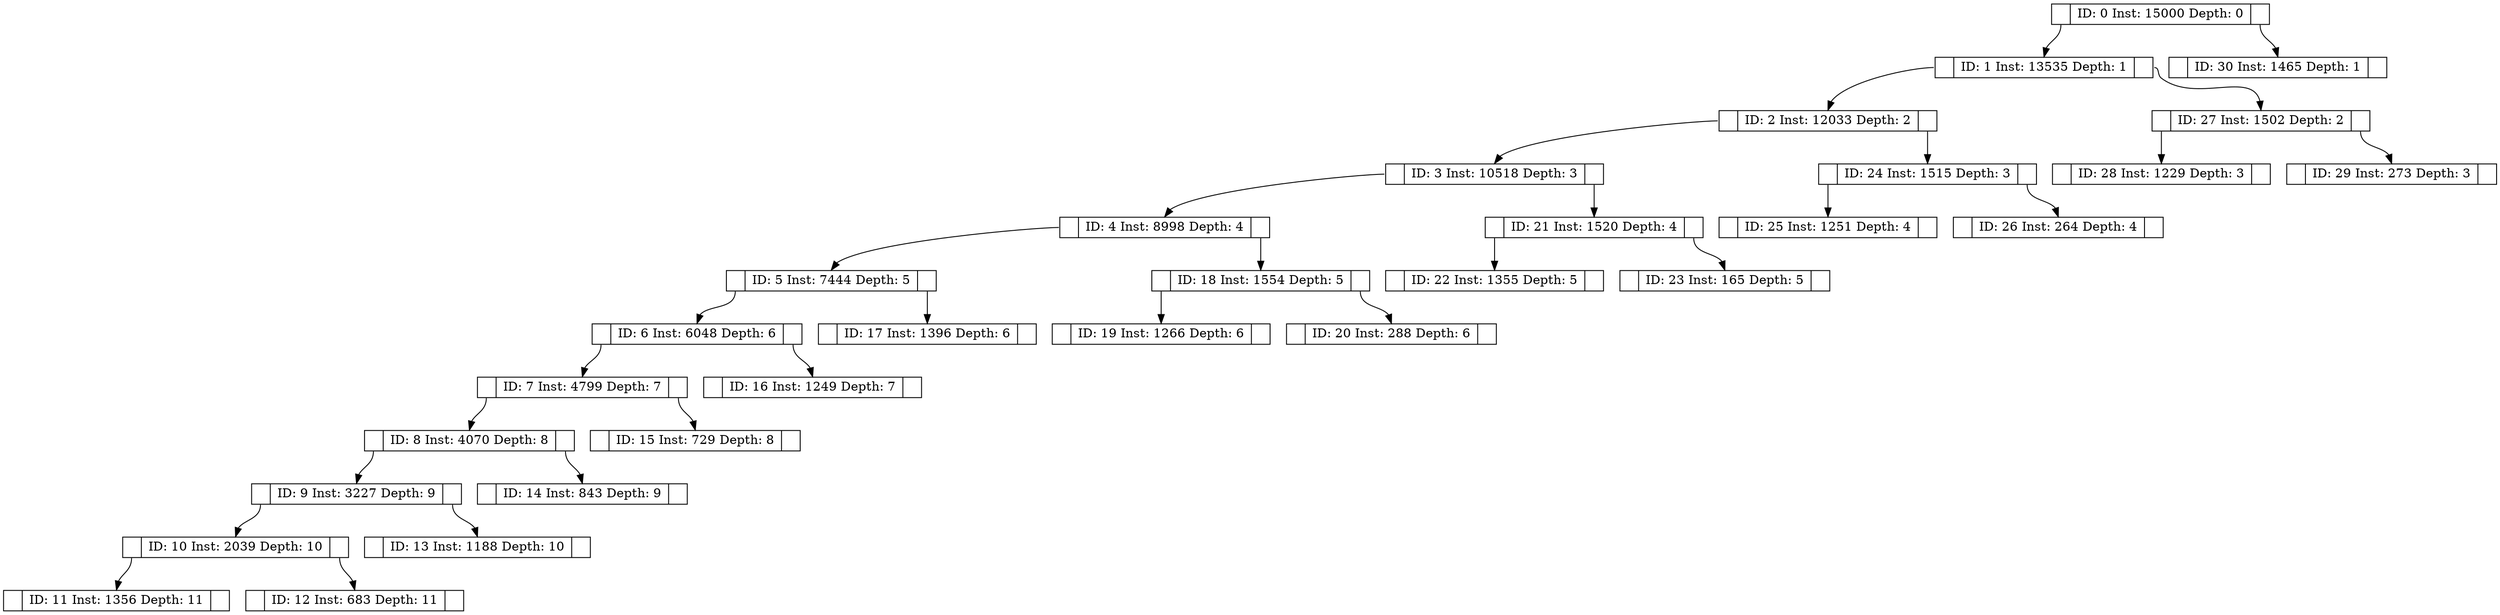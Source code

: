 digraph g {
	node [height=.1 shape=record]
	node0 [label="<f0> |<f1> ID: 0 Inst: 15000 Depth: 0|<f2>"]
	node1 [label="<f0> |<f1> ID: 1 Inst: 13535 Depth: 1|<f2>"]
	node0:f0 -> node1:f1
	node2 [label="<f0> |<f1> ID: 30 Inst: 1465 Depth: 1|<f2>"]
	node0:f2 -> node2:f1
	node3 [label="<f0> |<f1> ID: 2 Inst: 12033 Depth: 2|<f2>"]
	node1:f0 -> node3:f1
	node4 [label="<f0> |<f1> ID: 27 Inst: 1502 Depth: 2|<f2>"]
	node1:f2 -> node4:f1
	node5 [label="<f0> |<f1> ID: 3 Inst: 10518 Depth: 3|<f2>"]
	node3:f0 -> node5:f1
	node6 [label="<f0> |<f1> ID: 24 Inst: 1515 Depth: 3|<f2>"]
	node3:f2 -> node6:f1
	node7 [label="<f0> |<f1> ID: 28 Inst: 1229 Depth: 3|<f2>"]
	node4:f0 -> node7:f1
	node8 [label="<f0> |<f1> ID: 29 Inst: 273 Depth: 3|<f2>"]
	node4:f2 -> node8:f1
	node9 [label="<f0> |<f1> ID: 4 Inst: 8998 Depth: 4|<f2>"]
	node5:f0 -> node9:f1
	node10 [label="<f0> |<f1> ID: 21 Inst: 1520 Depth: 4|<f2>"]
	node5:f2 -> node10:f1
	node11 [label="<f0> |<f1> ID: 25 Inst: 1251 Depth: 4|<f2>"]
	node6:f0 -> node11:f1
	node12 [label="<f0> |<f1> ID: 26 Inst: 264 Depth: 4|<f2>"]
	node6:f2 -> node12:f1
	node13 [label="<f0> |<f1> ID: 5 Inst: 7444 Depth: 5|<f2>"]
	node9:f0 -> node13:f1
	node14 [label="<f0> |<f1> ID: 18 Inst: 1554 Depth: 5|<f2>"]
	node9:f2 -> node14:f1
	node15 [label="<f0> |<f1> ID: 22 Inst: 1355 Depth: 5|<f2>"]
	node10:f0 -> node15:f1
	node16 [label="<f0> |<f1> ID: 23 Inst: 165 Depth: 5|<f2>"]
	node10:f2 -> node16:f1
	node17 [label="<f0> |<f1> ID: 6 Inst: 6048 Depth: 6|<f2>"]
	node13:f0 -> node17:f1
	node18 [label="<f0> |<f1> ID: 17 Inst: 1396 Depth: 6|<f2>"]
	node13:f2 -> node18:f1
	node19 [label="<f0> |<f1> ID: 19 Inst: 1266 Depth: 6|<f2>"]
	node14:f0 -> node19:f1
	node20 [label="<f0> |<f1> ID: 20 Inst: 288 Depth: 6|<f2>"]
	node14:f2 -> node20:f1
	node21 [label="<f0> |<f1> ID: 7 Inst: 4799 Depth: 7|<f2>"]
	node17:f0 -> node21:f1
	node22 [label="<f0> |<f1> ID: 16 Inst: 1249 Depth: 7|<f2>"]
	node17:f2 -> node22:f1
	node23 [label="<f0> |<f1> ID: 8 Inst: 4070 Depth: 8|<f2>"]
	node21:f0 -> node23:f1
	node24 [label="<f0> |<f1> ID: 15 Inst: 729 Depth: 8|<f2>"]
	node21:f2 -> node24:f1
	node25 [label="<f0> |<f1> ID: 9 Inst: 3227 Depth: 9|<f2>"]
	node23:f0 -> node25:f1
	node26 [label="<f0> |<f1> ID: 14 Inst: 843 Depth: 9|<f2>"]
	node23:f2 -> node26:f1
	node27 [label="<f0> |<f1> ID: 10 Inst: 2039 Depth: 10|<f2>"]
	node25:f0 -> node27:f1
	node28 [label="<f0> |<f1> ID: 13 Inst: 1188 Depth: 10|<f2>"]
	node25:f2 -> node28:f1
	node29 [label="<f0> |<f1> ID: 11 Inst: 1356 Depth: 11|<f2>"]
	node27:f0 -> node29:f1
	node30 [label="<f0> |<f1> ID: 12 Inst: 683 Depth: 11|<f2>"]
	node27:f2 -> node30:f1
}

